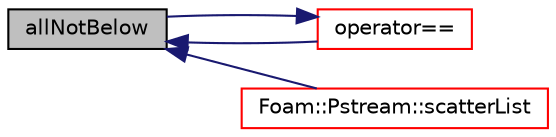 digraph "allNotBelow"
{
  bgcolor="transparent";
  edge [fontname="Helvetica",fontsize="10",labelfontname="Helvetica",labelfontsize="10"];
  node [fontname="Helvetica",fontsize="10",shape=record];
  rankdir="LR";
  Node5134 [label="allNotBelow",height=0.2,width=0.4,color="black", fillcolor="grey75", style="filled", fontcolor="black"];
  Node5134 -> Node5135 [dir="back",color="midnightblue",fontsize="10",style="solid",fontname="Helvetica"];
  Node5135 [label="operator==",height=0.2,width=0.4,color="red",URL="$a27381.html#a403df1763ef8184d717c71ef63d837d7"];
  Node5135 -> Node5134 [dir="back",color="midnightblue",fontsize="10",style="solid",fontname="Helvetica"];
  Node5134 -> Node5137 [dir="back",color="midnightblue",fontsize="10",style="solid",fontname="Helvetica"];
  Node5137 [label="Foam::Pstream::scatterList",height=0.2,width=0.4,color="red",URL="$a27357.html#a23c38ee54f04c9d53a327db9edbdb7f0",tooltip="Scatter data. Reverse of gatherList. "];
}

